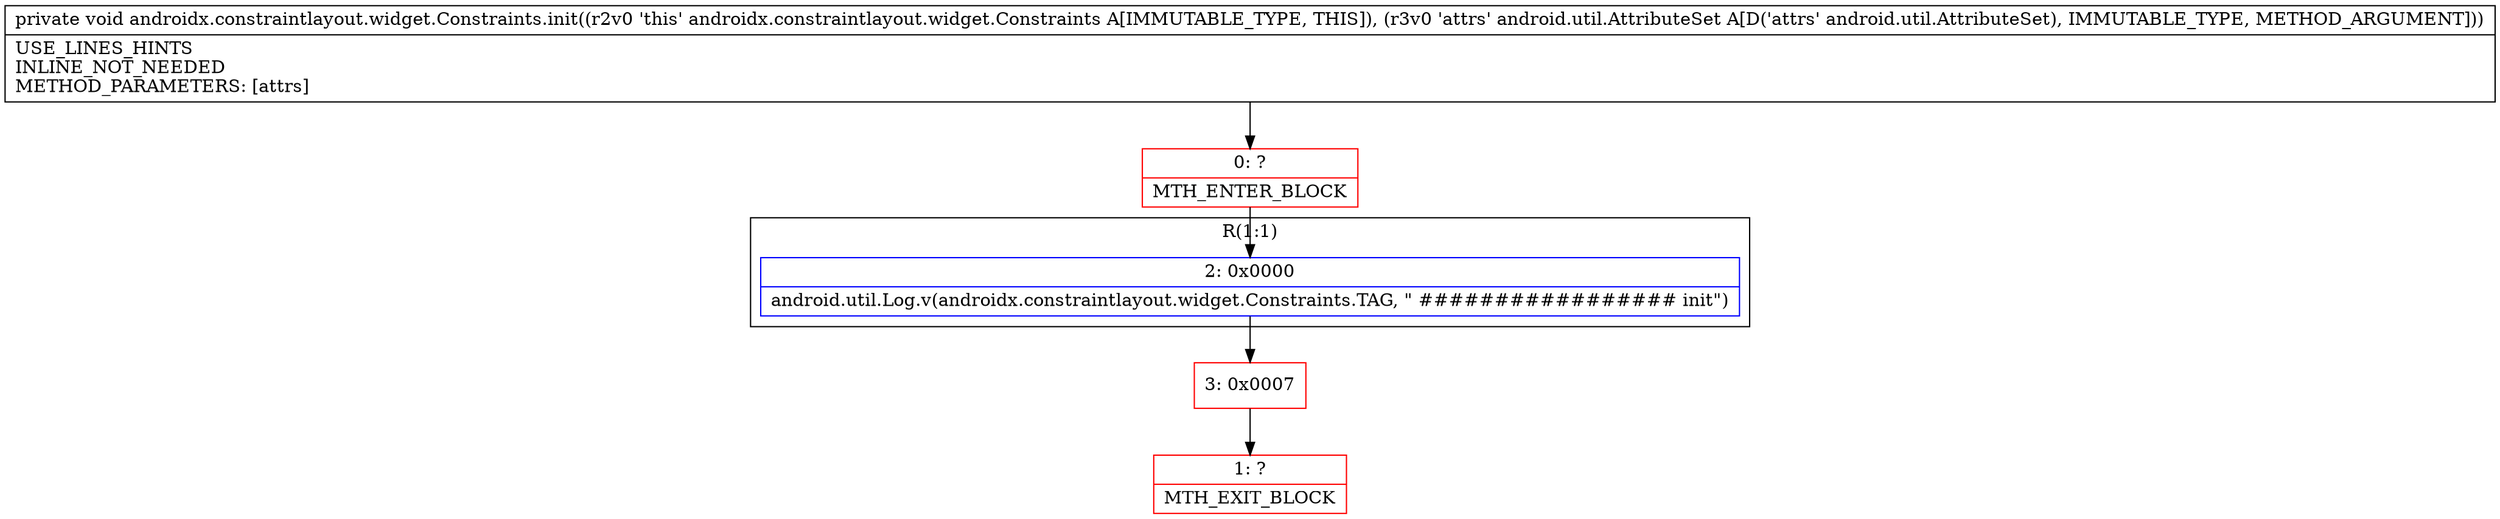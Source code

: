 digraph "CFG forandroidx.constraintlayout.widget.Constraints.init(Landroid\/util\/AttributeSet;)V" {
subgraph cluster_Region_357326670 {
label = "R(1:1)";
node [shape=record,color=blue];
Node_2 [shape=record,label="{2\:\ 0x0000|android.util.Log.v(androidx.constraintlayout.widget.Constraints.TAG, \" ################# init\")\l}"];
}
Node_0 [shape=record,color=red,label="{0\:\ ?|MTH_ENTER_BLOCK\l}"];
Node_3 [shape=record,color=red,label="{3\:\ 0x0007}"];
Node_1 [shape=record,color=red,label="{1\:\ ?|MTH_EXIT_BLOCK\l}"];
MethodNode[shape=record,label="{private void androidx.constraintlayout.widget.Constraints.init((r2v0 'this' androidx.constraintlayout.widget.Constraints A[IMMUTABLE_TYPE, THIS]), (r3v0 'attrs' android.util.AttributeSet A[D('attrs' android.util.AttributeSet), IMMUTABLE_TYPE, METHOD_ARGUMENT]))  | USE_LINES_HINTS\lINLINE_NOT_NEEDED\lMETHOD_PARAMETERS: [attrs]\l}"];
MethodNode -> Node_0;Node_2 -> Node_3;
Node_0 -> Node_2;
Node_3 -> Node_1;
}

